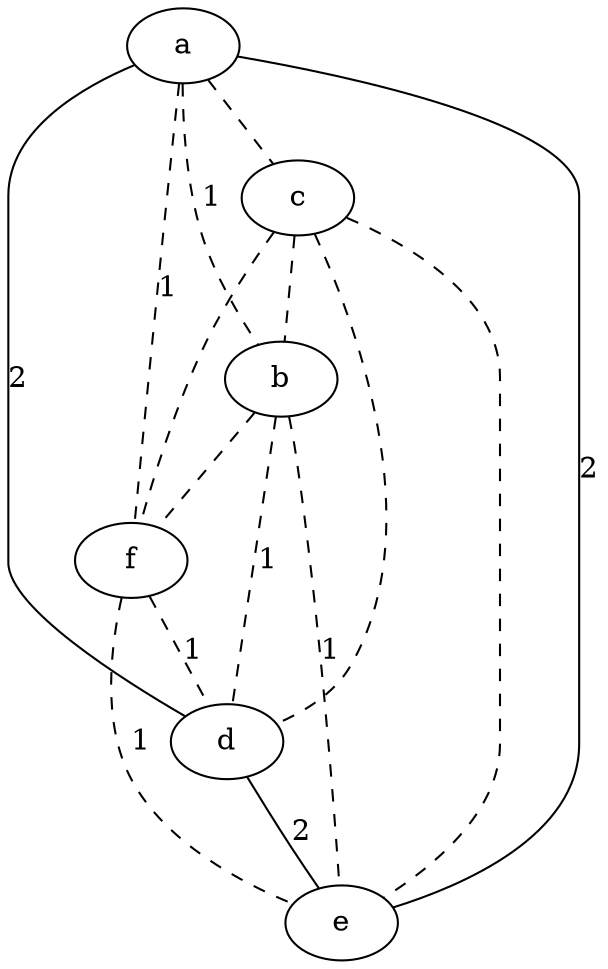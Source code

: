 strict graph "" {
a;
c;
b;
f;
d;
e;
a -- c  [color=black, style=dashed];
a -- b  [color=black, label=1, style=dashed];
a -- f  [color=black, label=1, style=dashed];
a -- d  [color=black, label=2, style=solid];
a -- e  [color=black, label=2, style=solid];
c -- b  [color=black, style=dashed];
c -- f  [color=black, style=dashed];
c -- d  [color=black, style=dashed];
c -- e  [color=black, style=dashed];
b -- f  [color=black, style=dashed];
b -- d  [color=black, label=1, style=dashed];
b -- e  [color=black, label=1, style=dashed];
f -- d  [color=black, label=1, style=dashed];
f -- e  [color=black, label=1, style=dashed];
d -- e  [color=black, label=2, style=solid];
}
